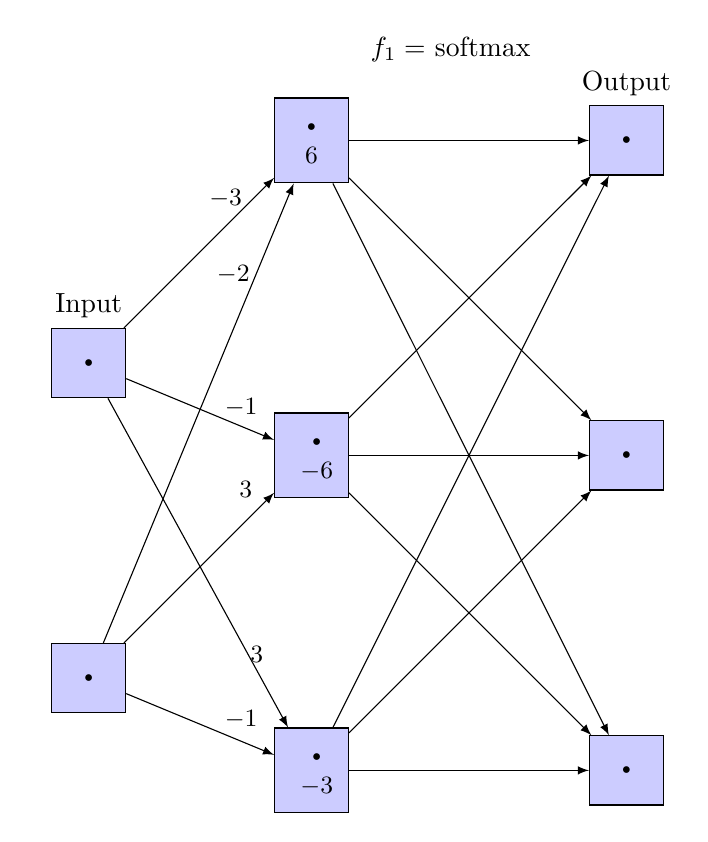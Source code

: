 ﻿\tikzstyle{block} = [rectangle, draw, fill=blue!20, 
text width=2em, text centered,  minimum height=2.5em]
\tikzstyle{line} = [draw, -latex]
\begin{tikzpicture}[node distance = 4cm, auto]
% Place nodes
\node [label=above:Input,block] (init1) {\tiny$\bullet$};
\node [block, below of = init1] (init2) {\tiny$\bullet$};
\node [block, above right of=init1] (layer1) {\begin{tabular}{c}\tiny$\bullet$\\ \small 6\end{tabular}};
\node [block, below of=layer1] (layer2) {\begin{tabular}{c}\tiny$\bullet$\\ \small $-6$\end{tabular}};
\node [block, below of=layer2] (layer3) {\begin{tabular}{c}\tiny$\bullet$\\ \small $-3$\end{tabular}};
\node [label=above:Output,block, right of=layer1] (out1) {\tiny$\bullet$};
\node [block, below of = out1] (out2) {\tiny$\bullet$};
\node [block, below of = out2] (out3) {\tiny$\bullet$};
\path [line] (init1) -- node[text width=0.5cm,pos=0.7, above=0.2em]{\small $-3$}(layer1);
\path [line] (init1) -- node[text width=0.5cm,pos=0.8, above=0.05em]{\small $-1$}(layer2);
\path [line] (init1) -- node[text width=0.5cm,pos=0.9, above=0.8em]{\small $3$}(layer3);
\path [line] (init2) -- node[text width=0.5cm,pos=0.7, above=1em]{\small $-2$}(layer1);
\path [line] (init2) -- node[text width=0.5cm,pos=0.9, above=0.01em]{\small $3$}(layer2);
\path [line] (init2) -- node[text width=0.5cm,pos=0.8, above=0.15em]{\small $-1$}(layer3);
\path [line] (layer1) --  node [text width=2.5cm,pos=0.5,above=2.5em ] {$f_1=$ softmax}(out1);
\path [line] (layer1) -- (out2);
\path [line] (layer1) -- (out3);
\path [line] (layer2) --  (out1);
\path [line] (layer2) --  (out2);
\path [line] (layer2) --  (out3);
\path [line] (layer3) --  (out1);
\path [line] (layer3) --  (out2);
\path [line] (layer3) --  (out3);
\end{tikzpicture}